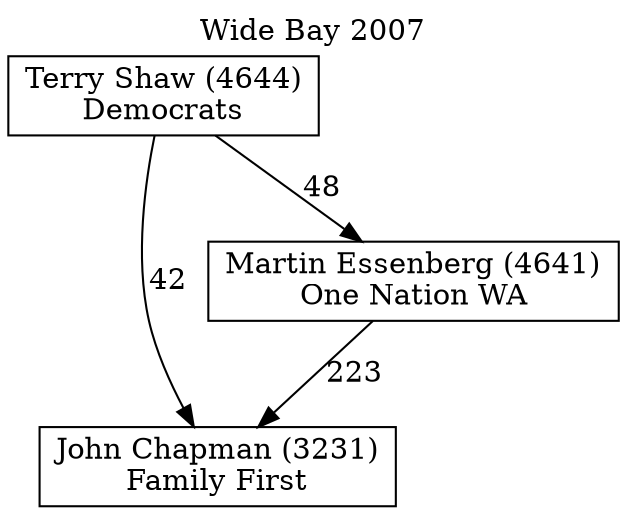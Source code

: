 // House preference flow
digraph "John Chapman (3231)_Wide Bay_2007" {
	graph [label="Wide Bay 2007" labelloc=t mclimit=10]
	node [shape=box]
	"John Chapman (3231)" [label="John Chapman (3231)
Family First"]
	"Martin Essenberg (4641)" [label="Martin Essenberg (4641)
One Nation WA"]
	"Terry Shaw (4644)" [label="Terry Shaw (4644)
Democrats"]
	"Martin Essenberg (4641)" -> "John Chapman (3231)" [label=223]
	"Terry Shaw (4644)" -> "Martin Essenberg (4641)" [label=48]
	"Terry Shaw (4644)" -> "John Chapman (3231)" [label=42]
}
